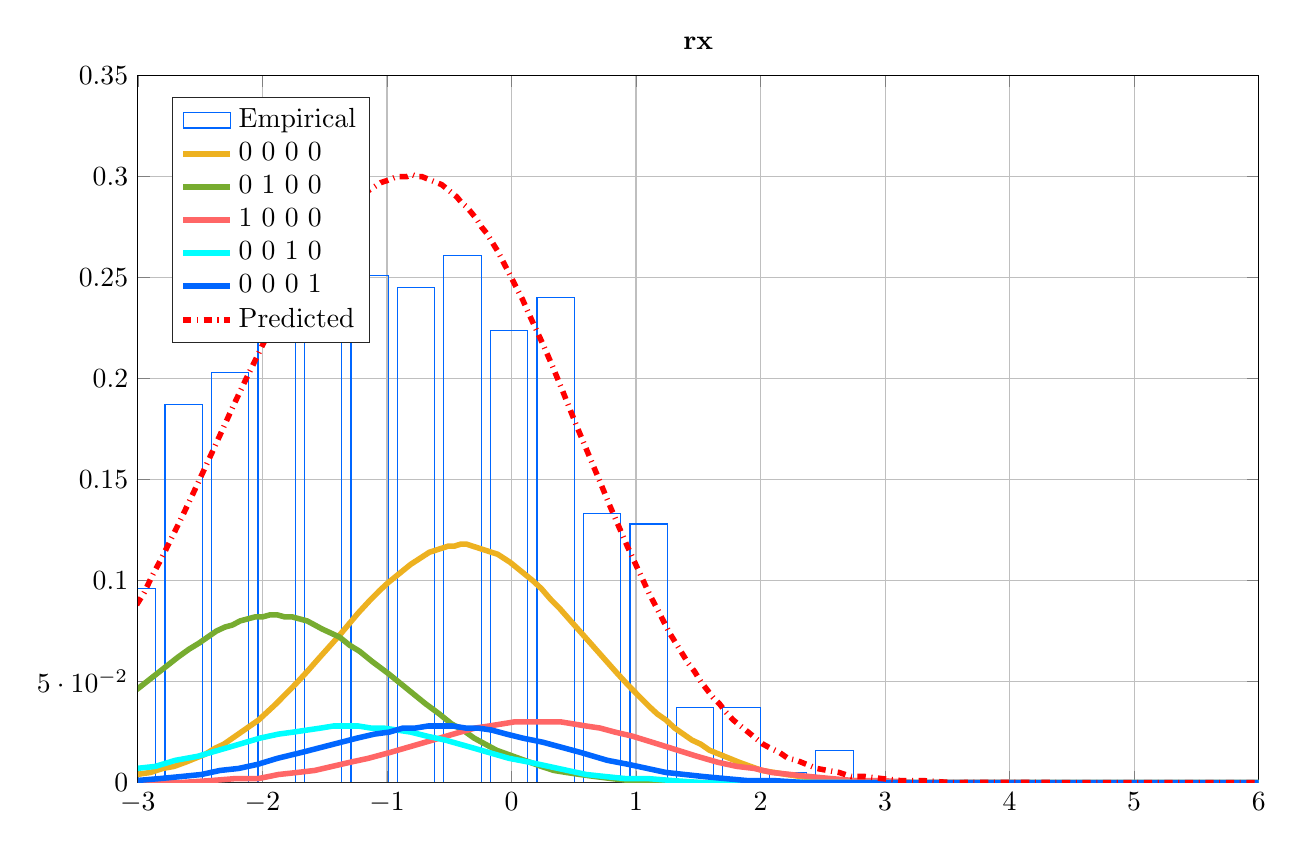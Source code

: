 % This file was created by matlab2tikz.
%
%The latest updates can be retrieved from
%  http://www.mathworks.com/matlabcentral/fileexchange/22022-matlab2tikz-matlab2tikz
%where you can also make suggestions and rate matlab2tikz.
%
\definecolor{mycolor1}{rgb}{0.0,0.4,1.0}%
\definecolor{mycolor2}{rgb}{0.929,0.694,0.125}%
\definecolor{mycolor3}{rgb}{0.466,0.674,0.188}%
\definecolor{mycolor4}{rgb}{0.0,1.0,1.0}%
%
\begin{tikzpicture}

\begin{axis}[%
width=5.604in,
height=3.535in,
at={(0.94in,0.477in)},
scale only axis,
bar shift auto,
xmin=-3,
xmax=6,
ymin=0,
ymax=0.35,
axis background/.style={fill=white},
title style={font=\bfseries},
title={rx},
xmajorgrids,
ymajorgrids,
legend style={at={(0.03,0.97)}, anchor=north west, legend cell align=left, align=left, draw=white!15!black}
]
\addplot[ybar, bar width=0.299, fill=white, fill opacity=0, draw=mycolor1, area legend] table[row sep=crcr] {%
-4.499	0.005\\
-4.126	0.016\\
-3.753	0.021\\
-3.379	0.048\\
-3.006	0.096\\
-2.633	0.187\\
-2.259	0.203\\
-1.886	0.229\\
-1.513	0.293\\
-1.139	0.251\\
-0.766	0.245\\
-0.393	0.261\\
-0.019	0.224\\
0.354	0.24\\
0.727	0.133\\
1.101	0.128\\
1.474	0.037\\
1.847	0.037\\
2.221	0.005\\
2.594	0.016\\
};
\addplot[forget plot, color=white!15!black] table[row sep=crcr] {%
-3	0\\
6	0\\
};
\addlegendentry{Empirical}

\addplot [color=mycolor2, line width=2.0pt]
  table[row sep=crcr]{%
-3.01	0.004\\
-2.9	0.005\\
-2.8	0.007\\
-2.71	0.008\\
-2.62	0.01\\
-2.54	0.012\\
-2.46	0.014\\
-2.38	0.017\\
-2.31	0.019\\
-2.24	0.022\\
-2.17	0.025\\
-2.1	0.028\\
-2.03	0.031\\
-1.96	0.035\\
-1.89	0.039\\
-1.81	0.044\\
-1.73	0.049\\
-1.64	0.055\\
-1.54	0.062\\
-1.38	0.073\\
-1.23	0.084\\
-1.14	0.09\\
-1.06	0.095\\
-0.99	0.099\\
-0.93	0.102\\
-0.87	0.105\\
-0.81	0.108\\
-0.76	0.11\\
-0.71	0.112\\
-0.66	0.114\\
-0.61	0.115\\
-0.56	0.116\\
-0.51	0.117\\
-0.46	0.117\\
-0.41	0.118\\
-0.36	0.118\\
-0.31	0.117\\
-0.26	0.116\\
-0.21	0.115\\
-0.16	0.114\\
-0.11	0.113\\
-0.06	0.111\\
-0.01	0.109\\
0.05	0.106\\
0.11	0.103\\
0.17	0.1\\
0.24	0.096\\
0.31	0.091\\
0.39	0.086\\
0.49	0.079\\
0.85	0.054\\
0.94	0.048\\
1.02	0.043\\
1.1	0.038\\
1.17	0.034\\
1.24	0.031\\
1.31	0.027\\
1.38	0.024\\
1.45	0.021\\
1.52	0.019\\
1.59	0.016\\
1.67	0.014\\
1.75	0.012\\
1.83	0.01\\
1.92	0.008\\
2.01	0.006\\
2.11	0.005\\
2.21	0.004\\
2.32	0.003\\
2.45	0.002\\
2.59	0.001\\
2.76	0.001\\
2.97	0.0\\
3.26	0.0\\
3.75	2.121e-05\\
5.55	2.382e-09\\
6.01	1.386e-10\\
};
\addlegendentry{0 0 0 0}

\addplot [color=mycolor3, line width=2.0pt]
  table[row sep=crcr]{%
-3.01	0.046\\
-2.68	0.062\\
-2.59	0.066\\
-2.51	0.069\\
-2.44	0.072\\
-2.37	0.075\\
-2.3	0.077\\
-2.24	0.078\\
-2.18	0.08\\
-2.12	0.081\\
-2.06	0.082\\
-2	0.082\\
-1.94	0.083\\
-1.88	0.083\\
-1.82	0.082\\
-1.76	0.082\\
-1.7	0.081\\
-1.64	0.08\\
-1.58	0.078\\
-1.52	0.076\\
-1.45	0.074\\
-1.38	0.072\\
-1.3	0.068\\
-1.22	0.065\\
-1.12	0.06\\
-0.99	0.054\\
-0.69	0.039\\
-0.58	0.034\\
-0.48	0.029\\
-0.39	0.026\\
-0.3	0.022\\
-0.21	0.019\\
-0.12	0.016\\
-0.03	0.014\\
0.06	0.012\\
0.15	0.01\\
0.24	0.008\\
0.34	0.006\\
0.44	0.005\\
0.55	0.004\\
0.67	0.003\\
0.8	0.002\\
0.95	0.001\\
1.13	0.001\\
1.35	0.0\\
1.65	0.0\\
2.16	2.024e-05\\
4.07	1.353e-09\\
6.01	1.776e-15\\
};
\addlegendentry{0 1 0 0}

\addplot [color=white!40!red, line width=2.0pt]
  table[row sep=crcr]{%
-3.01	0.0\\
-2.66	0.0\\
-2.41	0.001\\
-2.21	0.002\\
-2.03	0.002\\
-1.87	0.004\\
-1.72	0.005\\
-1.58	0.006\\
-1.44	0.008\\
-1.3	0.01\\
-1.15	0.012\\
-0.97	0.015\\
-0.41	0.025\\
-0.29	0.027\\
-0.18	0.028\\
-0.08	0.029\\
0.02	0.03\\
0.12	0.03\\
0.21	0.03\\
0.3	0.03\\
0.4	0.03\\
0.5	0.029\\
0.6	0.028\\
0.71	0.027\\
0.83	0.025\\
0.97	0.023\\
1.18	0.019\\
1.49	0.013\\
1.66	0.01\\
1.81	0.008\\
1.95	0.007\\
2.09	0.005\\
2.24	0.004\\
2.39	0.003\\
2.56	0.002\\
2.75	0.001\\
2.97	0.001\\
3.24	0.0\\
3.62	8.888e-05\\
4.34	5.87e-06\\
6.01	1.461e-09\\
};
\addlegendentry{1 0 0 0}

\addplot [color=mycolor4, line width=2.0pt]
  table[row sep=crcr]{%
-3.01	0.007\\
-2.86	0.008\\
-2.7	0.011\\
-2.52	0.013\\
-2.24	0.018\\
-2.02	0.022\\
-1.87	0.024\\
-1.75	0.025\\
-1.64	0.026\\
-1.53	0.027\\
-1.43	0.028\\
-1.33	0.028\\
-1.23	0.028\\
-1.13	0.027\\
-1.03	0.027\\
-0.92	0.026\\
-0.81	0.025\\
-0.68	0.023\\
-0.53	0.021\\
-0.3	0.017\\
-0.02	0.012\\
0.15	0.01\\
0.3	0.008\\
0.45	0.006\\
0.6	0.004\\
0.75	0.003\\
0.91	0.002\\
1.09	0.002\\
1.29	0.001\\
1.53	0.0\\
1.84	0.0\\
2.32	3.831e-05\\
3.58	1.788e-07\\
6.01	6.484e-14\\
};
\addlegendentry{0 0 1 0}

\addplot [color=mycolor1, line width=2.0pt]
  table[row sep=crcr]{%
-3.01	0.001\\
-2.82	0.002\\
-2.65	0.003\\
-2.49	0.004\\
-2.34	0.006\\
-2.19	0.007\\
-2.04	0.009\\
-1.88	0.012\\
-1.68	0.015\\
-1.24	0.022\\
-1.1	0.024\\
-0.98	0.025\\
-0.87	0.027\\
-0.77	0.027\\
-0.67	0.028\\
-0.57	0.028\\
-0.47	0.028\\
-0.37	0.027\\
-0.27	0.027\\
-0.16	0.026\\
-0.04	0.024\\
0.09	0.022\\
0.25	0.02\\
0.55	0.015\\
0.77	0.011\\
0.94	0.009\\
1.09	0.007\\
1.24	0.005\\
1.39	0.004\\
1.54	0.003\\
1.71	0.002\\
1.89	0.001\\
2.1	0.001\\
2.35	0.0\\
2.69	0.0\\
3.25	1.943e-05\\
5.36	6.736e-10\\
6.01	1.161e-11\\
};
\addlegendentry{0 0 0 1}

\addplot [color=red, dashdotted, line width=2.0pt]
  table[row sep=crcr]{%
-3.01	0.088\\
-2.95	0.094\\
-2.88	0.103\\
-2.81	0.111\\
-2.73	0.121\\
-2.65	0.131\\
-2.55	0.144\\
-2.4	0.164\\
-2.23	0.187\\
-2.13	0.2\\
-2.05	0.21\\
-1.98	0.219\\
-1.91	0.227\\
-1.84	0.235\\
-1.78	0.242\\
-1.72	0.248\\
-1.66	0.254\\
-1.6	0.26\\
-1.55	0.265\\
-1.5	0.269\\
-1.45	0.273\\
-1.4	0.277\\
-1.35	0.281\\
-1.3	0.284\\
-1.25	0.287\\
-1.2	0.29\\
-1.15	0.293\\
-1.1	0.295\\
-1.05	0.297\\
-1	0.298\\
-0.96	0.299\\
-0.92	0.3\\
-0.88	0.3\\
-0.84	0.3\\
-0.8	0.301\\
-0.76	0.3\\
-0.72	0.3\\
-0.68	0.299\\
-0.64	0.298\\
-0.6	0.297\\
-0.56	0.296\\
-0.52	0.294\\
-0.48	0.292\\
-0.44	0.29\\
-0.4	0.287\\
-0.36	0.285\\
-0.32	0.282\\
-0.28	0.279\\
-0.24	0.275\\
-0.2	0.272\\
-0.16	0.268\\
-0.11	0.263\\
-0.06	0.257\\
-0.01	0.251\\
0.04	0.245\\
0.09	0.239\\
0.14	0.232\\
0.2	0.224\\
0.26	0.216\\
0.33	0.206\\
0.41	0.194\\
0.52	0.177\\
0.71	0.149\\
0.79	0.137\\
0.86	0.127\\
0.93	0.117\\
0.99	0.109\\
1.05	0.101\\
1.11	0.093\\
1.17	0.086\\
1.22	0.08\\
1.27	0.074\\
1.32	0.069\\
1.37	0.064\\
1.42	0.059\\
1.47	0.055\\
1.52	0.05\\
1.57	0.046\\
1.62	0.042\\
1.67	0.039\\
1.72	0.035\\
1.78	0.031\\
1.84	0.028\\
1.9	0.025\\
1.96	0.022\\
2.02	0.019\\
2.08	0.017\\
2.15	0.015\\
2.22	0.012\\
2.29	0.011\\
2.37	0.009\\
2.45	0.007\\
2.54	0.006\\
2.63	0.005\\
2.73	0.003\\
2.84	0.003\\
2.97	0.002\\
3.12	0.001\\
3.3	0.001\\
3.53	0.0\\
3.87	8.306e-05\\
4.55	5.073e-06\\
6.01	2.841e-09\\
};
\addlegendentry{Predicted}

\end{axis}
\end{tikzpicture}%